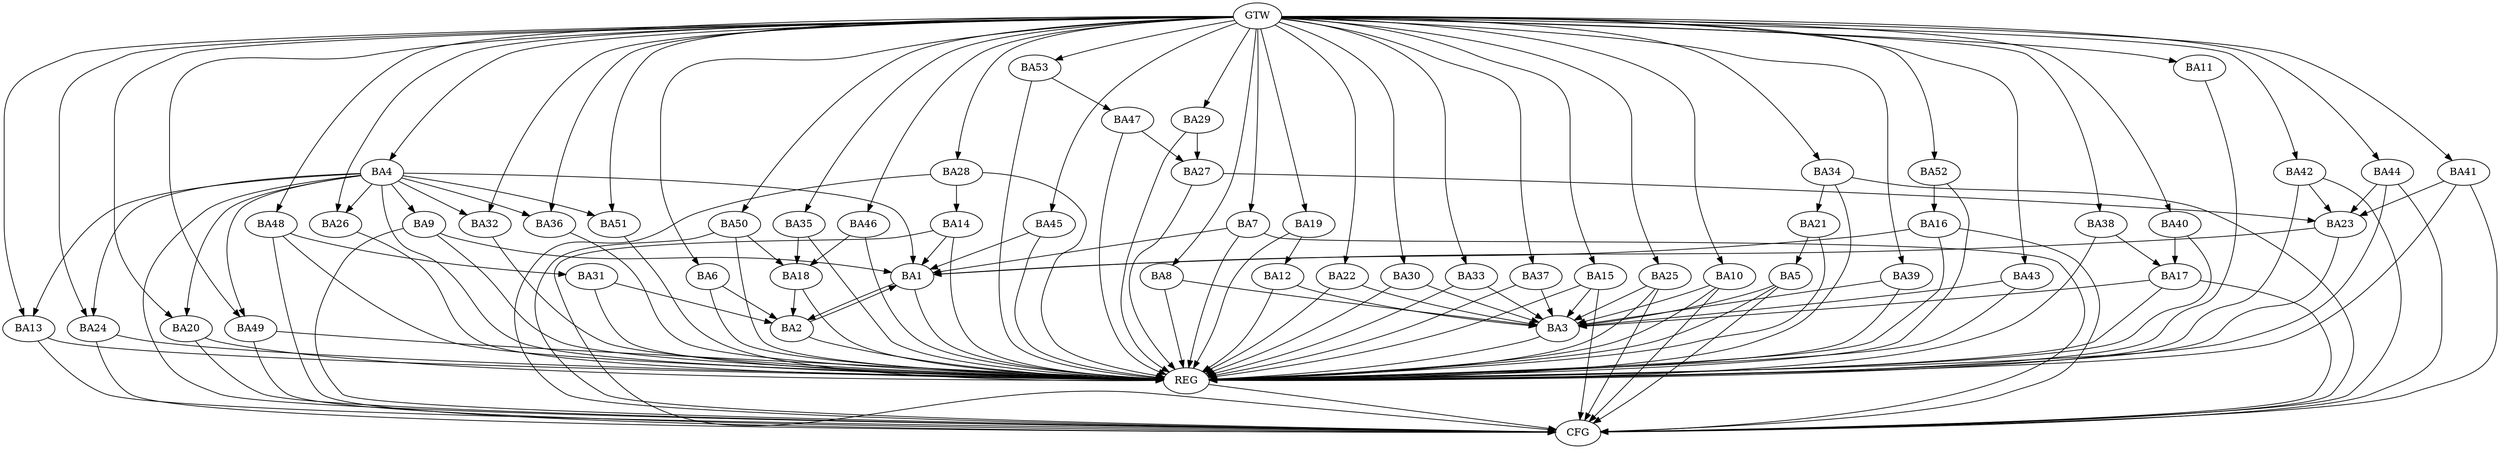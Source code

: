 strict digraph G {
  BA1 [ label="BA1" ];
  BA2 [ label="BA2" ];
  BA3 [ label="BA3" ];
  BA4 [ label="BA4" ];
  BA5 [ label="BA5" ];
  BA6 [ label="BA6" ];
  BA7 [ label="BA7" ];
  BA8 [ label="BA8" ];
  BA9 [ label="BA9" ];
  BA10 [ label="BA10" ];
  BA11 [ label="BA11" ];
  BA12 [ label="BA12" ];
  BA13 [ label="BA13" ];
  BA14 [ label="BA14" ];
  BA15 [ label="BA15" ];
  BA16 [ label="BA16" ];
  BA17 [ label="BA17" ];
  BA18 [ label="BA18" ];
  BA19 [ label="BA19" ];
  BA20 [ label="BA20" ];
  BA21 [ label="BA21" ];
  BA22 [ label="BA22" ];
  BA23 [ label="BA23" ];
  BA24 [ label="BA24" ];
  BA25 [ label="BA25" ];
  BA26 [ label="BA26" ];
  BA27 [ label="BA27" ];
  BA28 [ label="BA28" ];
  BA29 [ label="BA29" ];
  BA30 [ label="BA30" ];
  BA31 [ label="BA31" ];
  BA32 [ label="BA32" ];
  BA33 [ label="BA33" ];
  BA34 [ label="BA34" ];
  BA35 [ label="BA35" ];
  BA36 [ label="BA36" ];
  BA37 [ label="BA37" ];
  BA38 [ label="BA38" ];
  BA39 [ label="BA39" ];
  BA40 [ label="BA40" ];
  BA41 [ label="BA41" ];
  BA42 [ label="BA42" ];
  BA43 [ label="BA43" ];
  BA44 [ label="BA44" ];
  BA45 [ label="BA45" ];
  BA46 [ label="BA46" ];
  BA47 [ label="BA47" ];
  BA48 [ label="BA48" ];
  BA49 [ label="BA49" ];
  BA50 [ label="BA50" ];
  BA51 [ label="BA51" ];
  BA52 [ label="BA52" ];
  BA53 [ label="BA53" ];
  GTW [ label="GTW" ];
  REG [ label="REG" ];
  CFG [ label="CFG" ];
  BA1 -> BA2;
  BA2 -> BA1;
  BA4 -> BA1;
  BA5 -> BA3;
  BA6 -> BA2;
  BA7 -> BA1;
  BA8 -> BA3;
  BA9 -> BA1;
  BA10 -> BA3;
  BA12 -> BA3;
  BA14 -> BA1;
  BA15 -> BA3;
  BA16 -> BA1;
  BA17 -> BA3;
  BA18 -> BA2;
  BA19 -> BA12;
  BA21 -> BA5;
  BA22 -> BA3;
  BA23 -> BA1;
  BA25 -> BA3;
  BA27 -> BA23;
  BA28 -> BA14;
  BA29 -> BA27;
  BA30 -> BA3;
  BA31 -> BA2;
  BA33 -> BA3;
  BA34 -> BA21;
  BA35 -> BA18;
  BA37 -> BA3;
  BA38 -> BA17;
  BA39 -> BA3;
  BA40 -> BA17;
  BA41 -> BA23;
  BA42 -> BA23;
  BA43 -> BA3;
  BA44 -> BA23;
  BA45 -> BA1;
  BA46 -> BA18;
  BA47 -> BA27;
  BA48 -> BA31;
  BA50 -> BA18;
  BA52 -> BA16;
  BA53 -> BA47;
  GTW -> BA4;
  GTW -> BA6;
  GTW -> BA7;
  GTW -> BA8;
  GTW -> BA10;
  GTW -> BA11;
  GTW -> BA13;
  GTW -> BA15;
  GTW -> BA19;
  GTW -> BA20;
  GTW -> BA22;
  GTW -> BA24;
  GTW -> BA25;
  GTW -> BA26;
  GTW -> BA28;
  GTW -> BA29;
  GTW -> BA30;
  GTW -> BA32;
  GTW -> BA33;
  GTW -> BA34;
  GTW -> BA35;
  GTW -> BA36;
  GTW -> BA37;
  GTW -> BA38;
  GTW -> BA39;
  GTW -> BA40;
  GTW -> BA41;
  GTW -> BA42;
  GTW -> BA43;
  GTW -> BA44;
  GTW -> BA45;
  GTW -> BA46;
  GTW -> BA48;
  GTW -> BA49;
  GTW -> BA50;
  GTW -> BA51;
  GTW -> BA52;
  GTW -> BA53;
  BA1 -> REG;
  BA2 -> REG;
  BA3 -> REG;
  BA4 -> REG;
  BA5 -> REG;
  BA6 -> REG;
  BA7 -> REG;
  BA8 -> REG;
  BA9 -> REG;
  BA10 -> REG;
  BA11 -> REG;
  BA12 -> REG;
  BA13 -> REG;
  BA14 -> REG;
  BA15 -> REG;
  BA16 -> REG;
  BA17 -> REG;
  BA18 -> REG;
  BA19 -> REG;
  BA20 -> REG;
  BA21 -> REG;
  BA22 -> REG;
  BA23 -> REG;
  BA24 -> REG;
  BA25 -> REG;
  BA26 -> REG;
  BA27 -> REG;
  BA28 -> REG;
  BA29 -> REG;
  BA30 -> REG;
  BA31 -> REG;
  BA32 -> REG;
  BA33 -> REG;
  BA34 -> REG;
  BA35 -> REG;
  BA36 -> REG;
  BA37 -> REG;
  BA38 -> REG;
  BA39 -> REG;
  BA40 -> REG;
  BA41 -> REG;
  BA42 -> REG;
  BA43 -> REG;
  BA44 -> REG;
  BA45 -> REG;
  BA46 -> REG;
  BA47 -> REG;
  BA48 -> REG;
  BA49 -> REG;
  BA50 -> REG;
  BA51 -> REG;
  BA52 -> REG;
  BA53 -> REG;
  BA17 -> CFG;
  BA42 -> CFG;
  BA28 -> CFG;
  BA4 -> CFG;
  BA7 -> CFG;
  BA44 -> CFG;
  BA49 -> CFG;
  BA5 -> CFG;
  BA14 -> CFG;
  BA15 -> CFG;
  BA10 -> CFG;
  BA24 -> CFG;
  BA48 -> CFG;
  BA20 -> CFG;
  BA16 -> CFG;
  BA25 -> CFG;
  BA41 -> CFG;
  BA9 -> CFG;
  BA34 -> CFG;
  BA50 -> CFG;
  BA13 -> CFG;
  REG -> CFG;
  BA4 -> BA49;
  BA4 -> BA24;
  BA4 -> BA51;
  BA4 -> BA13;
  BA4 -> BA36;
  BA4 -> BA9;
  BA4 -> BA26;
  BA4 -> BA32;
  BA4 -> BA20;
}
